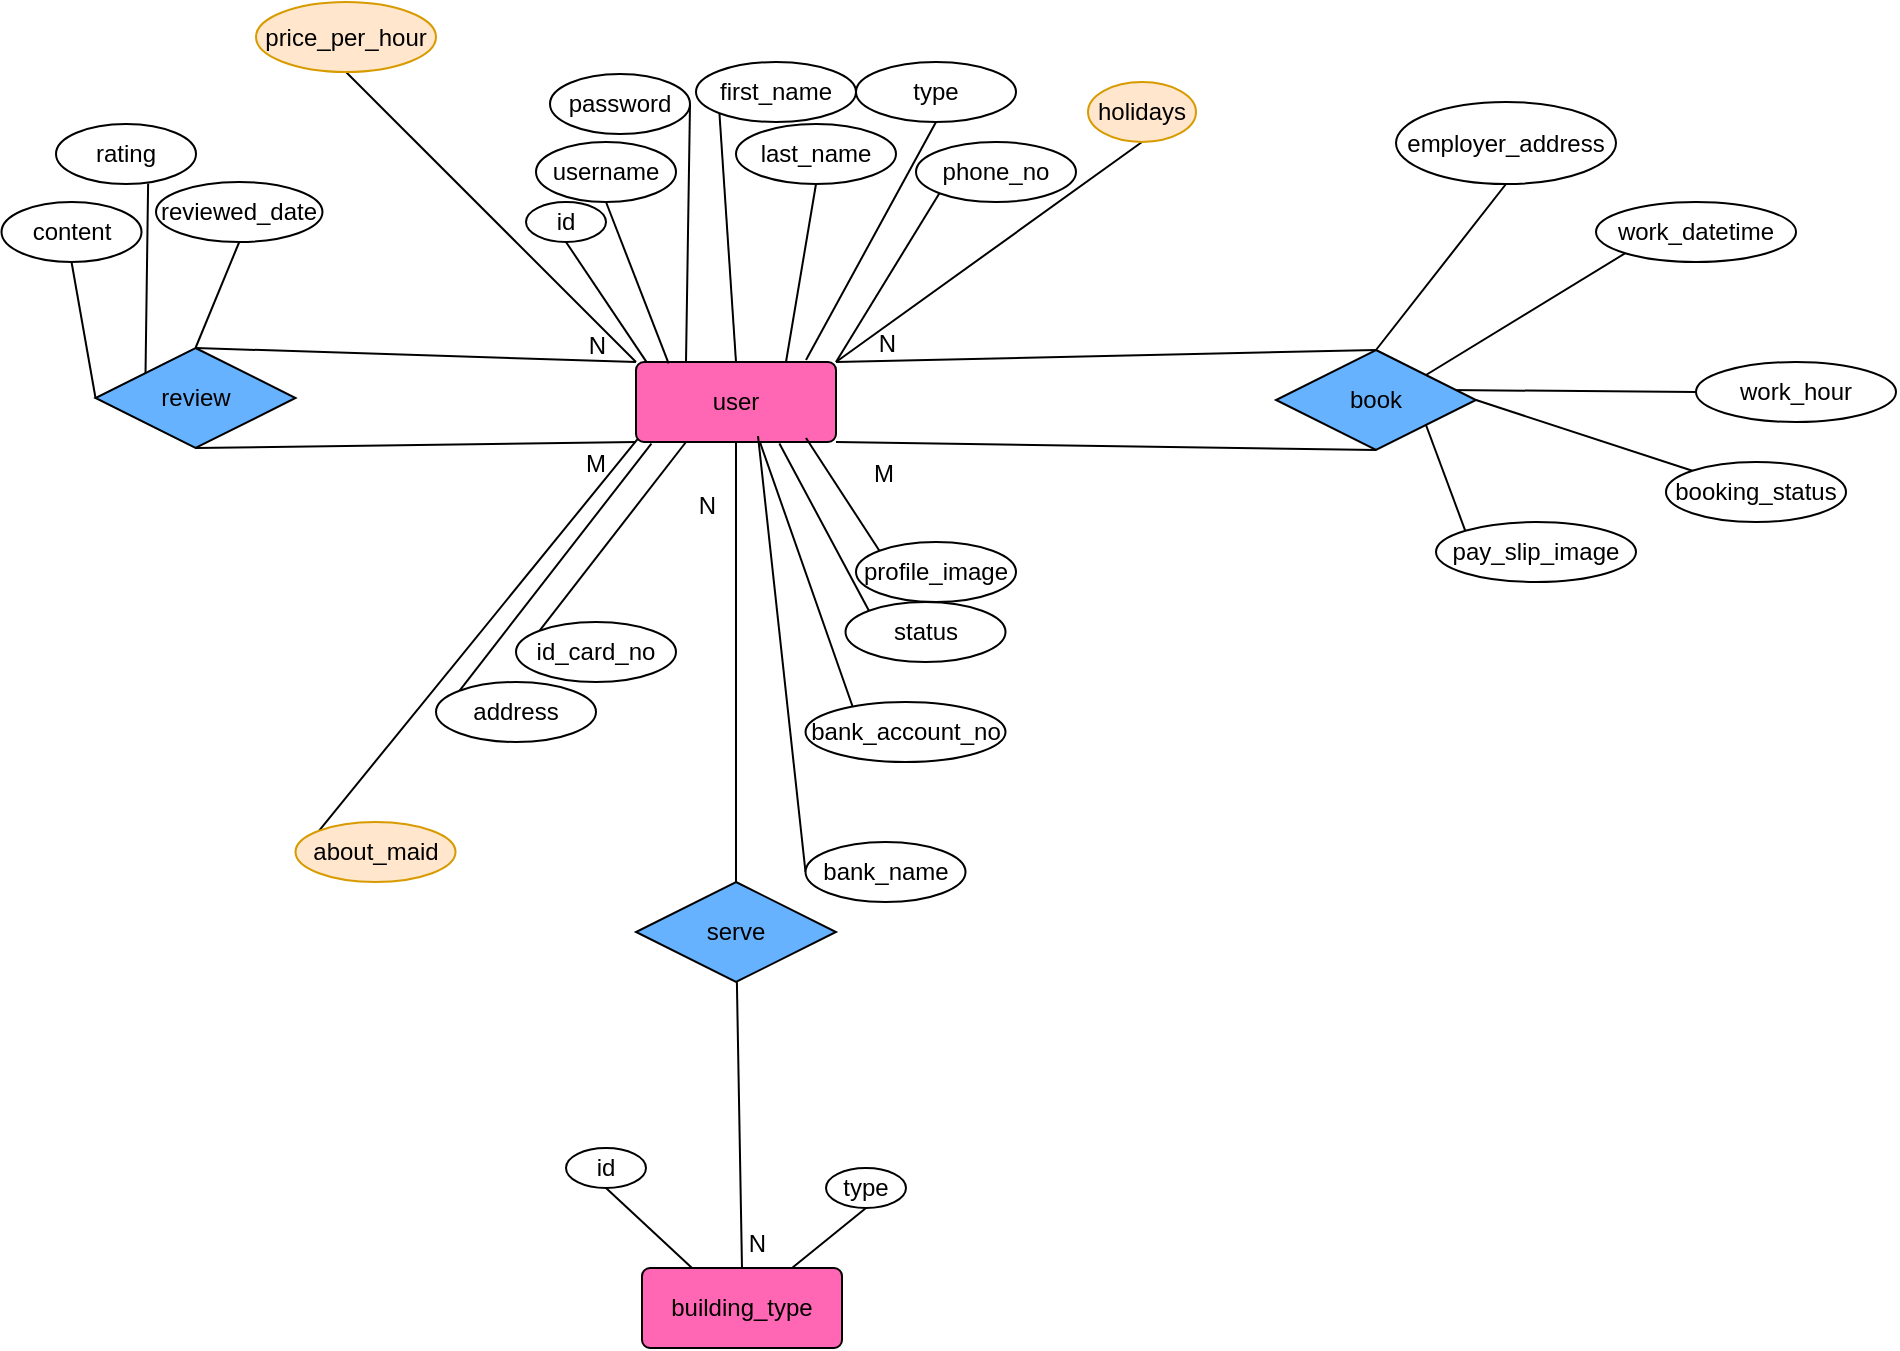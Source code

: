 <mxfile version="12.5.1" type="device"><diagram id="N13bMhgCNAuwqzbYq_ZM" name="Page-1"><mxGraphModel dx="950" dy="509" grid="1" gridSize="10" guides="1" tooltips="1" connect="1" arrows="1" fold="1" page="1" pageScale="1" pageWidth="850" pageHeight="1100" math="0" shadow="0"><root><mxCell id="0"/><mxCell id="1" parent="0"/><mxCell id="i44FQ7raGoP5WfvSLhRo-121" style="edgeStyle=none;rounded=0;orthogonalLoop=1;jettySize=auto;html=1;entryX=0.5;entryY=1;entryDx=0;entryDy=0;endArrow=none;endFill=0;" parent="1" target="i44FQ7raGoP5WfvSLhRo-86" edge="1"><mxGeometry relative="1" as="geometry"><mxPoint x="670" y="580" as="sourcePoint"/></mxGeometry></mxCell><mxCell id="i44FQ7raGoP5WfvSLhRo-170" style="edgeStyle=none;rounded=0;orthogonalLoop=1;jettySize=auto;html=1;entryX=0.5;entryY=1;entryDx=0;entryDy=0;endArrow=none;endFill=0;exitX=0;exitY=0;exitDx=0;exitDy=0;" parent="1" target="i44FQ7raGoP5WfvSLhRo-161" edge="1" source="i44FQ7raGoP5WfvSLhRo-126"><mxGeometry relative="1" as="geometry"><mxPoint x="560" y="570" as="sourcePoint"/></mxGeometry></mxCell><mxCell id="i44FQ7raGoP5WfvSLhRo-123" style="edgeStyle=none;rounded=0;orthogonalLoop=1;jettySize=auto;html=1;exitX=0.25;exitY=0;exitDx=0;exitDy=0;entryX=0.5;entryY=1;entryDx=0;entryDy=0;endArrow=none;endFill=0;" parent="1" source="i44FQ7raGoP5WfvSLhRo-3" target="i44FQ7raGoP5WfvSLhRo-84" edge="1"><mxGeometry relative="1" as="geometry"/></mxCell><mxCell id="i44FQ7raGoP5WfvSLhRo-124" style="edgeStyle=none;rounded=0;orthogonalLoop=1;jettySize=auto;html=1;exitX=0.75;exitY=0;exitDx=0;exitDy=0;entryX=0.5;entryY=1;entryDx=0;entryDy=0;endArrow=none;endFill=0;" parent="1" source="i44FQ7raGoP5WfvSLhRo-3" target="i44FQ7raGoP5WfvSLhRo-85" edge="1"><mxGeometry relative="1" as="geometry"/></mxCell><mxCell id="i44FQ7raGoP5WfvSLhRo-3" value="building_type" style="rounded=1;arcSize=10;whiteSpace=wrap;html=1;align=center;fillColor=#FF66B3;" parent="1" vertex="1"><mxGeometry x="573" y="1033" width="100" height="40" as="geometry"/></mxCell><mxCell id="i44FQ7raGoP5WfvSLhRo-58" style="edgeStyle=none;rounded=0;orthogonalLoop=1;jettySize=auto;html=1;exitX=0.5;exitY=0;exitDx=0;exitDy=0;entryX=0.5;entryY=1;entryDx=0;entryDy=0;arrowStyle=none;endArrow=none;endFill=0;" parent="1" source="i44FQ7raGoP5WfvSLhRo-20" target="i44FQ7raGoP5WfvSLhRo-52" edge="1"><mxGeometry relative="1" as="geometry"/></mxCell><mxCell id="i44FQ7raGoP5WfvSLhRo-59" style="edgeStyle=none;rounded=0;orthogonalLoop=1;jettySize=auto;html=1;exitX=1;exitY=0.5;exitDx=0;exitDy=0;entryX=0;entryY=0;entryDx=0;entryDy=0;endArrow=none;endFill=0;" parent="1" source="i44FQ7raGoP5WfvSLhRo-20" target="i44FQ7raGoP5WfvSLhRo-55" edge="1"><mxGeometry relative="1" as="geometry"/></mxCell><mxCell id="i44FQ7raGoP5WfvSLhRo-80" style="edgeStyle=none;rounded=0;orthogonalLoop=1;jettySize=auto;html=1;entryX=0;entryY=1;entryDx=0;entryDy=0;endArrow=none;endFill=0;exitX=1;exitY=0;exitDx=0;exitDy=0;" parent="1" source="i44FQ7raGoP5WfvSLhRo-20" target="i44FQ7raGoP5WfvSLhRo-79" edge="1"><mxGeometry relative="1" as="geometry"/></mxCell><mxCell id="i44FQ7raGoP5WfvSLhRo-83" style="edgeStyle=none;rounded=0;orthogonalLoop=1;jettySize=auto;html=1;exitX=0.86;exitY=0.4;exitDx=0;exitDy=0;entryX=0;entryY=0.5;entryDx=0;entryDy=0;endArrow=none;endFill=0;exitPerimeter=0;" parent="1" source="i44FQ7raGoP5WfvSLhRo-20" target="i44FQ7raGoP5WfvSLhRo-82" edge="1"><mxGeometry relative="1" as="geometry"/></mxCell><mxCell id="i44FQ7raGoP5WfvSLhRo-20" value="book" style="shape=rhombus;perimeter=rhombusPerimeter;whiteSpace=wrap;html=1;align=center;fillColor=#66B2FF;" parent="1" vertex="1"><mxGeometry x="890" y="574" width="100" height="50" as="geometry"/></mxCell><mxCell id="i44FQ7raGoP5WfvSLhRo-21" value="serve" style="shape=rhombus;perimeter=rhombusPerimeter;whiteSpace=wrap;html=1;align=center;fillColor=#66B2FF;" parent="1" vertex="1"><mxGeometry x="570" y="840" width="100" height="50" as="geometry"/></mxCell><mxCell id="i44FQ7raGoP5WfvSLhRo-30" value="" style="endArrow=none;html=1;rounded=0;entryX=0.5;entryY=0;entryDx=0;entryDy=0;" parent="1" source="i44FQ7raGoP5WfvSLhRo-21" target="i44FQ7raGoP5WfvSLhRo-3" edge="1"><mxGeometry relative="1" as="geometry"><mxPoint x="625" y="846" as="sourcePoint"/><mxPoint x="725" y="933" as="targetPoint"/></mxGeometry></mxCell><mxCell id="i44FQ7raGoP5WfvSLhRo-31" value="N" style="resizable=0;html=1;align=right;verticalAlign=bottom;" parent="i44FQ7raGoP5WfvSLhRo-30" connectable="0" vertex="1"><mxGeometry x="1" relative="1" as="geometry"><mxPoint x="12.01" y="-3.66" as="offset"/></mxGeometry></mxCell><mxCell id="i44FQ7raGoP5WfvSLhRo-52" value="employer_address" style="ellipse;whiteSpace=wrap;html=1;align=center;" parent="1" vertex="1"><mxGeometry x="950" y="450" width="110" height="41" as="geometry"/></mxCell><mxCell id="i44FQ7raGoP5WfvSLhRo-55" value="booking_status" style="ellipse;whiteSpace=wrap;html=1;align=center;" parent="1" vertex="1"><mxGeometry x="1085" y="630" width="90" height="30" as="geometry"/></mxCell><mxCell id="68zNRm4LR38ZYmNySXA_-17" style="edgeStyle=none;rounded=0;orthogonalLoop=1;jettySize=auto;html=1;exitX=0;exitY=0.5;exitDx=0;exitDy=0;entryX=0.5;entryY=1;entryDx=0;entryDy=0;endArrow=none;endFill=0;" parent="1" source="i44FQ7raGoP5WfvSLhRo-61" target="68zNRm4LR38ZYmNySXA_-15" edge="1"><mxGeometry relative="1" as="geometry"/></mxCell><mxCell id="68zNRm4LR38ZYmNySXA_-24" value="" style="edgeStyle=none;rounded=0;orthogonalLoop=1;jettySize=auto;html=1;endArrow=none;endFill=0;entryX=0.5;entryY=1;entryDx=0;entryDy=0;exitX=0.5;exitY=0;exitDx=0;exitDy=0;" parent="1" source="i44FQ7raGoP5WfvSLhRo-61" target="68zNRm4LR38ZYmNySXA_-16" edge="1"><mxGeometry relative="1" as="geometry"><mxPoint x="350" y="582" as="sourcePoint"/></mxGeometry></mxCell><mxCell id="i44FQ7raGoP5WfvSLhRo-61" value="review" style="shape=rhombus;perimeter=rhombusPerimeter;whiteSpace=wrap;html=1;align=center;fillColor=#66B2FF;" parent="1" vertex="1"><mxGeometry x="299.76" y="573" width="100" height="50" as="geometry"/></mxCell><mxCell id="i44FQ7raGoP5WfvSLhRo-79" value="work_datetime" style="ellipse;whiteSpace=wrap;html=1;align=center;" parent="1" vertex="1"><mxGeometry x="1050" y="500" width="100" height="30" as="geometry"/></mxCell><mxCell id="i44FQ7raGoP5WfvSLhRo-82" value="work_hour" style="ellipse;whiteSpace=wrap;html=1;align=center;" parent="1" vertex="1"><mxGeometry x="1100" y="580" width="100" height="30" as="geometry"/></mxCell><mxCell id="i44FQ7raGoP5WfvSLhRo-84" value="id" style="ellipse;whiteSpace=wrap;html=1;align=center;" parent="1" vertex="1"><mxGeometry x="535" y="973" width="40" height="20" as="geometry"/></mxCell><mxCell id="i44FQ7raGoP5WfvSLhRo-85" value="type" style="ellipse;whiteSpace=wrap;html=1;align=center;" parent="1" vertex="1"><mxGeometry x="665" y="983" width="40" height="20" as="geometry"/></mxCell><mxCell id="i44FQ7raGoP5WfvSLhRo-86" value="holidays" style="ellipse;whiteSpace=wrap;html=1;align=center;fillColor=#ffe6cc;strokeColor=#d79b00;" parent="1" vertex="1"><mxGeometry x="796" y="440" width="54" height="30" as="geometry"/></mxCell><mxCell id="i44FQ7raGoP5WfvSLhRo-95" style="edgeStyle=none;rounded=0;orthogonalLoop=1;jettySize=auto;html=1;exitX=0;exitY=0;exitDx=0;exitDy=0;endArrow=none;endFill=0;entryX=0.023;entryY=0.918;entryDx=0;entryDy=0;entryPerimeter=0;" parent="1" source="i44FQ7raGoP5WfvSLhRo-89" edge="1" target="i44FQ7raGoP5WfvSLhRo-126"><mxGeometry relative="1" as="geometry"><mxPoint x="570" y="620" as="targetPoint"/></mxGeometry></mxCell><mxCell id="i44FQ7raGoP5WfvSLhRo-89" value="about_maid" style="ellipse;whiteSpace=wrap;html=1;align=center;fillColor=#ffe6cc;strokeColor=#d79b00;" parent="1" vertex="1"><mxGeometry x="399.76" y="810" width="80" height="30" as="geometry"/></mxCell><mxCell id="i44FQ7raGoP5WfvSLhRo-157" style="edgeStyle=none;rounded=0;orthogonalLoop=1;jettySize=auto;html=1;exitX=0;exitY=1;exitDx=0;exitDy=0;entryX=1;entryY=0;entryDx=0;entryDy=0;endArrow=none;endFill=0;" parent="1" source="i44FQ7raGoP5WfvSLhRo-107" target="i44FQ7raGoP5WfvSLhRo-126" edge="1"><mxGeometry relative="1" as="geometry"/></mxCell><mxCell id="i44FQ7raGoP5WfvSLhRo-107" value="phone_no" style="ellipse;whiteSpace=wrap;html=1;align=center;" parent="1" vertex="1"><mxGeometry x="710" y="470" width="80" height="30" as="geometry"/></mxCell><mxCell id="i44FQ7raGoP5WfvSLhRo-151" style="edgeStyle=none;rounded=0;orthogonalLoop=1;jettySize=auto;html=1;entryX=0.5;entryY=1;entryDx=0;entryDy=0;endArrow=none;endFill=0;exitX=0.069;exitY=0.061;exitDx=0;exitDy=0;exitPerimeter=0;" parent="1" source="i44FQ7raGoP5WfvSLhRo-126" target="i44FQ7raGoP5WfvSLhRo-132" edge="1"><mxGeometry relative="1" as="geometry"><mxPoint x="580" y="580" as="sourcePoint"/></mxGeometry></mxCell><mxCell id="i44FQ7raGoP5WfvSLhRo-154" style="edgeStyle=none;rounded=0;orthogonalLoop=1;jettySize=auto;html=1;exitX=0.5;exitY=0;exitDx=0;exitDy=0;entryX=0;entryY=1;entryDx=0;entryDy=0;endArrow=none;endFill=0;" parent="1" source="i44FQ7raGoP5WfvSLhRo-126" target="i44FQ7raGoP5WfvSLhRo-131" edge="1"><mxGeometry relative="1" as="geometry"/></mxCell><mxCell id="i44FQ7raGoP5WfvSLhRo-156" style="edgeStyle=none;rounded=0;orthogonalLoop=1;jettySize=auto;html=1;exitX=0.85;exitY=-0.025;exitDx=0;exitDy=0;entryX=0.5;entryY=1;entryDx=0;entryDy=0;endArrow=none;endFill=0;exitPerimeter=0;" parent="1" source="i44FQ7raGoP5WfvSLhRo-126" target="i44FQ7raGoP5WfvSLhRo-150" edge="1"><mxGeometry relative="1" as="geometry"/></mxCell><mxCell id="i44FQ7raGoP5WfvSLhRo-167" style="edgeStyle=none;rounded=0;orthogonalLoop=1;jettySize=auto;html=1;exitX=0.618;exitY=0.99;exitDx=0;exitDy=0;endArrow=none;endFill=0;exitPerimeter=0;entryX=0.252;entryY=0.233;entryDx=0;entryDy=0;entryPerimeter=0;" parent="1" source="i44FQ7raGoP5WfvSLhRo-126" target="i44FQ7raGoP5WfvSLhRo-166" edge="1"><mxGeometry relative="1" as="geometry"><mxPoint x="640" y="730" as="targetPoint"/></mxGeometry></mxCell><mxCell id="i44FQ7raGoP5WfvSLhRo-126" value="user" style="rounded=1;arcSize=10;whiteSpace=wrap;html=1;align=center;fillColor=#FF66B3;" parent="1" vertex="1"><mxGeometry x="570" y="580" width="100" height="40" as="geometry"/></mxCell><mxCell id="i44FQ7raGoP5WfvSLhRo-152" style="edgeStyle=none;rounded=0;orthogonalLoop=1;jettySize=auto;html=1;exitX=0.5;exitY=1;exitDx=0;exitDy=0;endArrow=none;endFill=0;entryX=0.163;entryY=0.018;entryDx=0;entryDy=0;entryPerimeter=0;" parent="1" source="i44FQ7raGoP5WfvSLhRo-127" target="i44FQ7raGoP5WfvSLhRo-126" edge="1"><mxGeometry relative="1" as="geometry"><mxPoint x="585" y="570" as="targetPoint"/></mxGeometry></mxCell><mxCell id="i44FQ7raGoP5WfvSLhRo-127" value="username" style="ellipse;whiteSpace=wrap;html=1;align=center;" parent="1" vertex="1"><mxGeometry x="520" y="470" width="70" height="30" as="geometry"/></mxCell><mxCell id="i44FQ7raGoP5WfvSLhRo-153" style="edgeStyle=none;rounded=0;orthogonalLoop=1;jettySize=auto;html=1;exitX=1;exitY=0.5;exitDx=0;exitDy=0;entryX=0.25;entryY=0;entryDx=0;entryDy=0;endArrow=none;endFill=0;" parent="1" source="i44FQ7raGoP5WfvSLhRo-128" target="i44FQ7raGoP5WfvSLhRo-126" edge="1"><mxGeometry relative="1" as="geometry"/></mxCell><mxCell id="i44FQ7raGoP5WfvSLhRo-128" value="password" style="ellipse;whiteSpace=wrap;html=1;align=center;" parent="1" vertex="1"><mxGeometry x="527" y="436" width="70" height="30" as="geometry"/></mxCell><mxCell id="i44FQ7raGoP5WfvSLhRo-155" style="edgeStyle=none;rounded=0;orthogonalLoop=1;jettySize=auto;html=1;exitX=0.5;exitY=1;exitDx=0;exitDy=0;entryX=0.75;entryY=0;entryDx=0;entryDy=0;endArrow=none;endFill=0;" parent="1" source="i44FQ7raGoP5WfvSLhRo-130" target="i44FQ7raGoP5WfvSLhRo-126" edge="1"><mxGeometry relative="1" as="geometry"/></mxCell><mxCell id="i44FQ7raGoP5WfvSLhRo-130" value="last_name" style="ellipse;whiteSpace=wrap;html=1;align=center;" parent="1" vertex="1"><mxGeometry x="620" y="461" width="80" height="30" as="geometry"/></mxCell><mxCell id="i44FQ7raGoP5WfvSLhRo-131" value="first_name" style="ellipse;whiteSpace=wrap;html=1;align=center;" parent="1" vertex="1"><mxGeometry x="600" y="430" width="80" height="30" as="geometry"/></mxCell><mxCell id="i44FQ7raGoP5WfvSLhRo-132" value="id" style="ellipse;whiteSpace=wrap;html=1;align=center;" parent="1" vertex="1"><mxGeometry x="515" y="500" width="40" height="20" as="geometry"/></mxCell><mxCell id="i44FQ7raGoP5WfvSLhRo-159" style="edgeStyle=none;rounded=0;orthogonalLoop=1;jettySize=auto;html=1;exitX=0;exitY=0;exitDx=0;exitDy=0;endArrow=none;endFill=0;" parent="1" source="i44FQ7raGoP5WfvSLhRo-133" edge="1"><mxGeometry relative="1" as="geometry"><mxPoint x="655" y="618" as="targetPoint"/></mxGeometry></mxCell><mxCell id="i44FQ7raGoP5WfvSLhRo-133" value="profile_image" style="ellipse;whiteSpace=wrap;html=1;align=center;" parent="1" vertex="1"><mxGeometry x="680" y="670" width="80" height="30" as="geometry"/></mxCell><mxCell id="i44FQ7raGoP5WfvSLhRo-150" value="type" style="ellipse;whiteSpace=wrap;html=1;align=center;" parent="1" vertex="1"><mxGeometry x="680" y="430" width="80" height="30" as="geometry"/></mxCell><mxCell id="i44FQ7raGoP5WfvSLhRo-171" style="edgeStyle=none;rounded=0;orthogonalLoop=1;jettySize=auto;html=1;exitX=0;exitY=0;exitDx=0;exitDy=0;endArrow=none;endFill=0;entryX=1;entryY=1;entryDx=0;entryDy=0;" parent="1" source="i44FQ7raGoP5WfvSLhRo-160" target="i44FQ7raGoP5WfvSLhRo-20" edge="1"><mxGeometry relative="1" as="geometry"><mxPoint x="1020" y="640" as="targetPoint"/></mxGeometry></mxCell><mxCell id="i44FQ7raGoP5WfvSLhRo-160" value="pay_slip_image" style="ellipse;whiteSpace=wrap;html=1;align=center;" parent="1" vertex="1"><mxGeometry x="970" y="660" width="100" height="30" as="geometry"/></mxCell><mxCell id="i44FQ7raGoP5WfvSLhRo-161" value="price_per_hour" style="ellipse;whiteSpace=wrap;html=1;align=center;fillColor=#ffe6cc;strokeColor=#d79b00;" parent="1" vertex="1"><mxGeometry x="380" y="400" width="90" height="35" as="geometry"/></mxCell><mxCell id="i44FQ7raGoP5WfvSLhRo-163" style="edgeStyle=none;rounded=0;orthogonalLoop=1;jettySize=auto;html=1;exitX=0;exitY=0;exitDx=0;exitDy=0;endArrow=none;endFill=0;entryX=0.077;entryY=1.019;entryDx=0;entryDy=0;entryPerimeter=0;" parent="1" source="i44FQ7raGoP5WfvSLhRo-162" target="i44FQ7raGoP5WfvSLhRo-126" edge="1"><mxGeometry relative="1" as="geometry"><mxPoint x="500.24" y="640" as="targetPoint"/></mxGeometry></mxCell><mxCell id="i44FQ7raGoP5WfvSLhRo-162" value="address" style="ellipse;whiteSpace=wrap;html=1;align=center;" parent="1" vertex="1"><mxGeometry x="470" y="740" width="80" height="30" as="geometry"/></mxCell><mxCell id="i44FQ7raGoP5WfvSLhRo-165" style="edgeStyle=none;rounded=0;orthogonalLoop=1;jettySize=auto;html=1;exitX=0;exitY=0;exitDx=0;exitDy=0;entryX=0.25;entryY=1;entryDx=0;entryDy=0;endArrow=none;endFill=0;" parent="1" source="i44FQ7raGoP5WfvSLhRo-164" target="i44FQ7raGoP5WfvSLhRo-126" edge="1"><mxGeometry relative="1" as="geometry"/></mxCell><mxCell id="i44FQ7raGoP5WfvSLhRo-164" value="id_card_no" style="ellipse;whiteSpace=wrap;html=1;align=center;" parent="1" vertex="1"><mxGeometry x="510" y="710" width="80" height="30" as="geometry"/></mxCell><mxCell id="i44FQ7raGoP5WfvSLhRo-166" value="bank_account_no" style="ellipse;whiteSpace=wrap;html=1;align=center;" parent="1" vertex="1"><mxGeometry x="654.76" y="750" width="100" height="30" as="geometry"/></mxCell><mxCell id="i44FQ7raGoP5WfvSLhRo-169" style="edgeStyle=none;rounded=0;orthogonalLoop=1;jettySize=auto;html=1;exitX=0;exitY=0.5;exitDx=0;exitDy=0;entryX=0.61;entryY=0.925;entryDx=0;entryDy=0;endArrow=none;endFill=0;entryPerimeter=0;" parent="1" source="i44FQ7raGoP5WfvSLhRo-168" target="i44FQ7raGoP5WfvSLhRo-126" edge="1"><mxGeometry relative="1" as="geometry"/></mxCell><mxCell id="i44FQ7raGoP5WfvSLhRo-168" value="bank_name" style="ellipse;whiteSpace=wrap;html=1;align=center;" parent="1" vertex="1"><mxGeometry x="654.76" y="820" width="80" height="30" as="geometry"/></mxCell><mxCell id="i44FQ7raGoP5WfvSLhRo-207" value="" style="endArrow=none;html=1;rounded=0;entryX=0.5;entryY=1;entryDx=0;entryDy=0;exitX=0.5;exitY=0;exitDx=0;exitDy=0;" parent="1" source="i44FQ7raGoP5WfvSLhRo-21" target="i44FQ7raGoP5WfvSLhRo-126" edge="1"><mxGeometry relative="1" as="geometry"><mxPoint x="515" y="773" as="sourcePoint"/><mxPoint x="615" y="623" as="targetPoint"/></mxGeometry></mxCell><mxCell id="i44FQ7raGoP5WfvSLhRo-208" value="N" style="resizable=0;html=1;align=right;verticalAlign=bottom;" parent="i44FQ7raGoP5WfvSLhRo-207" connectable="0" vertex="1"><mxGeometry x="1" relative="1" as="geometry"><mxPoint x="-10" y="40" as="offset"/></mxGeometry></mxCell><mxCell id="i44FQ7raGoP5WfvSLhRo-209" style="edgeStyle=none;rounded=0;orthogonalLoop=1;jettySize=auto;html=1;exitX=1;exitY=0;exitDx=0;exitDy=0;endArrow=none;endFill=0;" parent="1" source="i44FQ7raGoP5WfvSLhRo-21" target="i44FQ7raGoP5WfvSLhRo-21" edge="1"><mxGeometry relative="1" as="geometry"/></mxCell><mxCell id="68zNRm4LR38ZYmNySXA_-11" style="edgeStyle=none;rounded=0;orthogonalLoop=1;jettySize=auto;html=1;exitX=0;exitY=0;exitDx=0;exitDy=0;entryX=0.717;entryY=1.018;entryDx=0;entryDy=0;entryPerimeter=0;endArrow=none;endFill=0;" parent="1" source="68zNRm4LR38ZYmNySXA_-1" target="i44FQ7raGoP5WfvSLhRo-126" edge="1"><mxGeometry relative="1" as="geometry"/></mxCell><mxCell id="68zNRm4LR38ZYmNySXA_-1" value="status" style="ellipse;whiteSpace=wrap;html=1;align=center;" parent="1" vertex="1"><mxGeometry x="674.76" y="700" width="80" height="30" as="geometry"/></mxCell><mxCell id="68zNRm4LR38ZYmNySXA_-5" value="" style="endArrow=none;html=1;rounded=0;entryX=0;entryY=0;entryDx=0;entryDy=0;exitX=0.5;exitY=0;exitDx=0;exitDy=0;" parent="1" source="i44FQ7raGoP5WfvSLhRo-61" target="i44FQ7raGoP5WfvSLhRo-126" edge="1"><mxGeometry relative="1" as="geometry"><mxPoint x="349.76" y="580" as="sourcePoint"/><mxPoint x="509.76" y="580" as="targetPoint"/></mxGeometry></mxCell><mxCell id="68zNRm4LR38ZYmNySXA_-6" value="N" style="resizable=0;html=1;align=right;verticalAlign=bottom;" parent="68zNRm4LR38ZYmNySXA_-5" connectable="0" vertex="1"><mxGeometry x="1" relative="1" as="geometry"><mxPoint x="-14.9" y="0.01" as="offset"/></mxGeometry></mxCell><mxCell id="68zNRm4LR38ZYmNySXA_-7" value="" style="endArrow=none;html=1;rounded=0;exitX=0.5;exitY=1;exitDx=0;exitDy=0;entryX=0;entryY=1;entryDx=0;entryDy=0;" parent="1" source="i44FQ7raGoP5WfvSLhRo-61" target="i44FQ7raGoP5WfvSLhRo-126" edge="1"><mxGeometry relative="1" as="geometry"><mxPoint x="440" y="621" as="sourcePoint"/><mxPoint x="480" y="650" as="targetPoint"/></mxGeometry></mxCell><mxCell id="68zNRm4LR38ZYmNySXA_-8" value="M" style="resizable=0;html=1;align=right;verticalAlign=bottom;" parent="68zNRm4LR38ZYmNySXA_-7" connectable="0" vertex="1"><mxGeometry x="1" relative="1" as="geometry"><mxPoint x="-14.86" y="20" as="offset"/></mxGeometry></mxCell><mxCell id="68zNRm4LR38ZYmNySXA_-18" style="edgeStyle=none;rounded=0;orthogonalLoop=1;jettySize=auto;html=1;exitX=0.658;exitY=0.992;exitDx=0;exitDy=0;entryX=0;entryY=0;entryDx=0;entryDy=0;endArrow=none;endFill=0;exitPerimeter=0;" parent="1" source="68zNRm4LR38ZYmNySXA_-14" target="i44FQ7raGoP5WfvSLhRo-61" edge="1"><mxGeometry relative="1" as="geometry"/></mxCell><mxCell id="68zNRm4LR38ZYmNySXA_-14" value="rating" style="ellipse;whiteSpace=wrap;html=1;align=center;" parent="1" vertex="1"><mxGeometry x="280" y="461" width="70" height="30" as="geometry"/></mxCell><mxCell id="68zNRm4LR38ZYmNySXA_-15" value="content" style="ellipse;whiteSpace=wrap;html=1;align=center;" parent="1" vertex="1"><mxGeometry x="252.76" y="500" width="70" height="30" as="geometry"/></mxCell><mxCell id="68zNRm4LR38ZYmNySXA_-16" value="reviewed_date" style="ellipse;whiteSpace=wrap;html=1;align=center;" parent="1" vertex="1"><mxGeometry x="330" y="490" width="83.24" height="30" as="geometry"/></mxCell><mxCell id="68zNRm4LR38ZYmNySXA_-20" value="" style="endArrow=none;html=1;rounded=0;exitX=0.5;exitY=0;exitDx=0;exitDy=0;entryX=1;entryY=0;entryDx=0;entryDy=0;" parent="1" source="i44FQ7raGoP5WfvSLhRo-20" target="i44FQ7raGoP5WfvSLhRo-126" edge="1"><mxGeometry relative="1" as="geometry"><mxPoint x="750" y="630" as="sourcePoint"/><mxPoint x="720" y="610" as="targetPoint"/></mxGeometry></mxCell><mxCell id="68zNRm4LR38ZYmNySXA_-21" value="N" style="resizable=0;html=1;align=right;verticalAlign=bottom;" parent="68zNRm4LR38ZYmNySXA_-20" connectable="0" vertex="1"><mxGeometry x="1" relative="1" as="geometry"><mxPoint x="30" as="offset"/></mxGeometry></mxCell><mxCell id="68zNRm4LR38ZYmNySXA_-26" value="" style="endArrow=none;html=1;rounded=0;exitX=0.5;exitY=1;exitDx=0;exitDy=0;entryX=1;entryY=1;entryDx=0;entryDy=0;" parent="1" source="i44FQ7raGoP5WfvSLhRo-20" target="i44FQ7raGoP5WfvSLhRo-126" edge="1"><mxGeometry relative="1" as="geometry"><mxPoint x="710" y="646.5" as="sourcePoint"/><mxPoint x="680" y="630" as="targetPoint"/></mxGeometry></mxCell><mxCell id="68zNRm4LR38ZYmNySXA_-27" value="M" style="resizable=0;html=1;align=right;verticalAlign=bottom;" parent="68zNRm4LR38ZYmNySXA_-26" connectable="0" vertex="1"><mxGeometry x="1" relative="1" as="geometry"><mxPoint x="29.82" y="24.99" as="offset"/></mxGeometry></mxCell></root></mxGraphModel></diagram></mxfile>